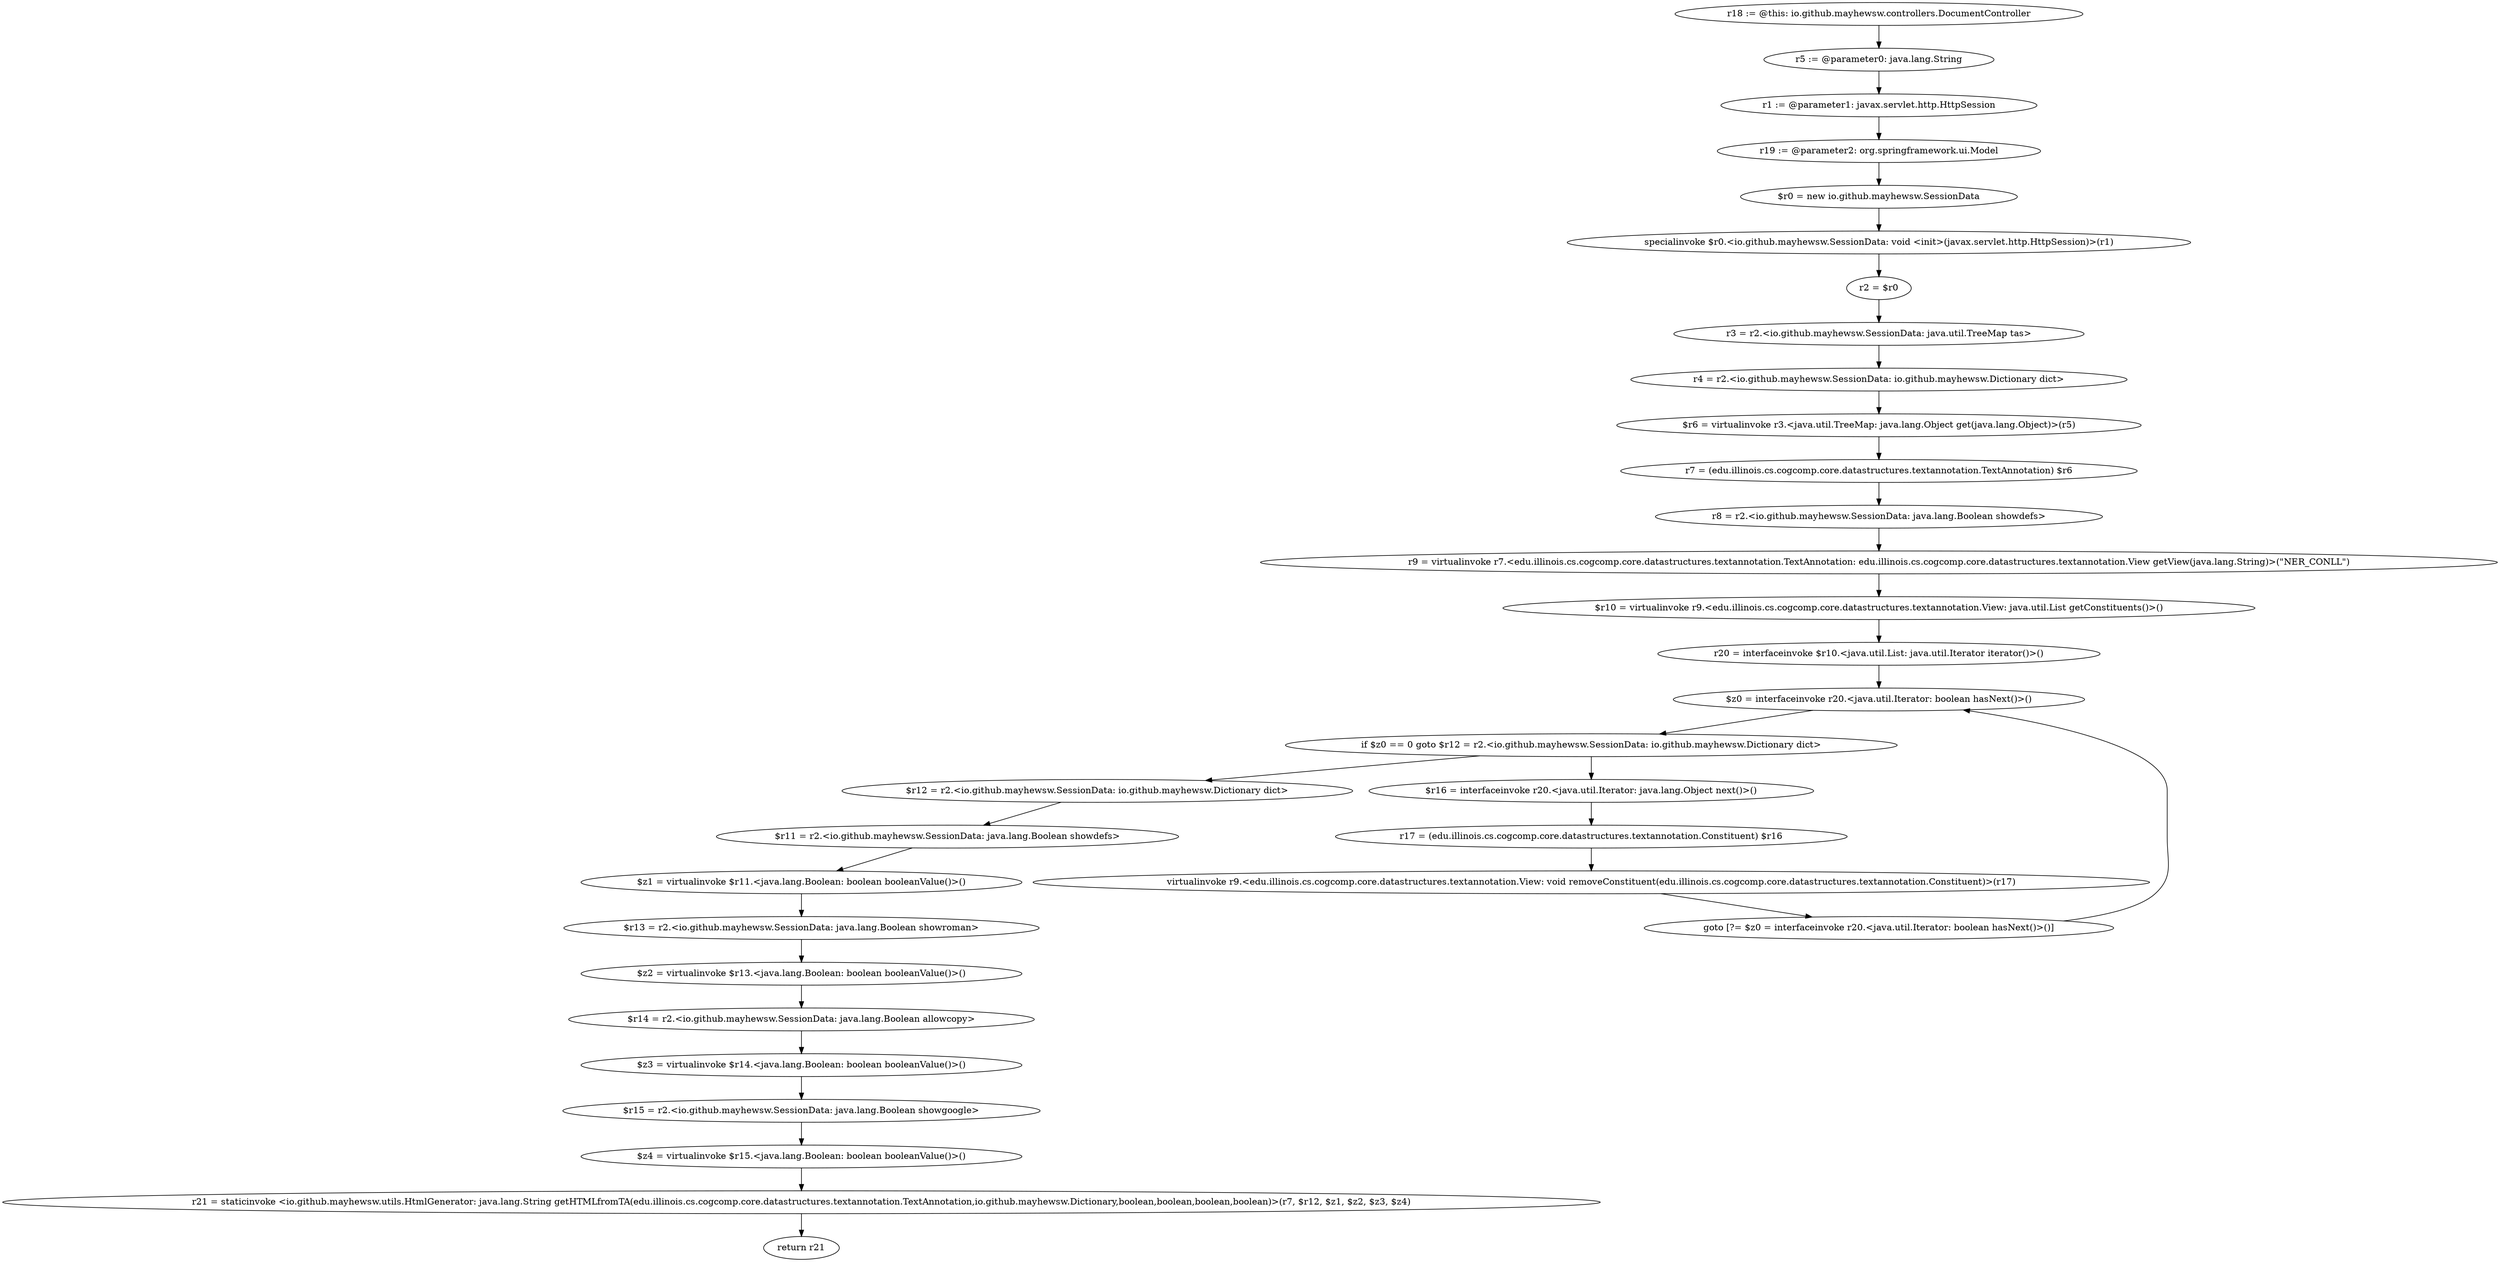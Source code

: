 digraph "unitGraph" {
    "r18 := @this: io.github.mayhewsw.controllers.DocumentController"
    "r5 := @parameter0: java.lang.String"
    "r1 := @parameter1: javax.servlet.http.HttpSession"
    "r19 := @parameter2: org.springframework.ui.Model"
    "$r0 = new io.github.mayhewsw.SessionData"
    "specialinvoke $r0.<io.github.mayhewsw.SessionData: void <init>(javax.servlet.http.HttpSession)>(r1)"
    "r2 = $r0"
    "r3 = r2.<io.github.mayhewsw.SessionData: java.util.TreeMap tas>"
    "r4 = r2.<io.github.mayhewsw.SessionData: io.github.mayhewsw.Dictionary dict>"
    "$r6 = virtualinvoke r3.<java.util.TreeMap: java.lang.Object get(java.lang.Object)>(r5)"
    "r7 = (edu.illinois.cs.cogcomp.core.datastructures.textannotation.TextAnnotation) $r6"
    "r8 = r2.<io.github.mayhewsw.SessionData: java.lang.Boolean showdefs>"
    "r9 = virtualinvoke r7.<edu.illinois.cs.cogcomp.core.datastructures.textannotation.TextAnnotation: edu.illinois.cs.cogcomp.core.datastructures.textannotation.View getView(java.lang.String)>(\"NER_CONLL\")"
    "$r10 = virtualinvoke r9.<edu.illinois.cs.cogcomp.core.datastructures.textannotation.View: java.util.List getConstituents()>()"
    "r20 = interfaceinvoke $r10.<java.util.List: java.util.Iterator iterator()>()"
    "$z0 = interfaceinvoke r20.<java.util.Iterator: boolean hasNext()>()"
    "if $z0 == 0 goto $r12 = r2.<io.github.mayhewsw.SessionData: io.github.mayhewsw.Dictionary dict>"
    "$r16 = interfaceinvoke r20.<java.util.Iterator: java.lang.Object next()>()"
    "r17 = (edu.illinois.cs.cogcomp.core.datastructures.textannotation.Constituent) $r16"
    "virtualinvoke r9.<edu.illinois.cs.cogcomp.core.datastructures.textannotation.View: void removeConstituent(edu.illinois.cs.cogcomp.core.datastructures.textannotation.Constituent)>(r17)"
    "goto [?= $z0 = interfaceinvoke r20.<java.util.Iterator: boolean hasNext()>()]"
    "$r12 = r2.<io.github.mayhewsw.SessionData: io.github.mayhewsw.Dictionary dict>"
    "$r11 = r2.<io.github.mayhewsw.SessionData: java.lang.Boolean showdefs>"
    "$z1 = virtualinvoke $r11.<java.lang.Boolean: boolean booleanValue()>()"
    "$r13 = r2.<io.github.mayhewsw.SessionData: java.lang.Boolean showroman>"
    "$z2 = virtualinvoke $r13.<java.lang.Boolean: boolean booleanValue()>()"
    "$r14 = r2.<io.github.mayhewsw.SessionData: java.lang.Boolean allowcopy>"
    "$z3 = virtualinvoke $r14.<java.lang.Boolean: boolean booleanValue()>()"
    "$r15 = r2.<io.github.mayhewsw.SessionData: java.lang.Boolean showgoogle>"
    "$z4 = virtualinvoke $r15.<java.lang.Boolean: boolean booleanValue()>()"
    "r21 = staticinvoke <io.github.mayhewsw.utils.HtmlGenerator: java.lang.String getHTMLfromTA(edu.illinois.cs.cogcomp.core.datastructures.textannotation.TextAnnotation,io.github.mayhewsw.Dictionary,boolean,boolean,boolean,boolean)>(r7, $r12, $z1, $z2, $z3, $z4)"
    "return r21"
    "r18 := @this: io.github.mayhewsw.controllers.DocumentController"->"r5 := @parameter0: java.lang.String";
    "r5 := @parameter0: java.lang.String"->"r1 := @parameter1: javax.servlet.http.HttpSession";
    "r1 := @parameter1: javax.servlet.http.HttpSession"->"r19 := @parameter2: org.springframework.ui.Model";
    "r19 := @parameter2: org.springframework.ui.Model"->"$r0 = new io.github.mayhewsw.SessionData";
    "$r0 = new io.github.mayhewsw.SessionData"->"specialinvoke $r0.<io.github.mayhewsw.SessionData: void <init>(javax.servlet.http.HttpSession)>(r1)";
    "specialinvoke $r0.<io.github.mayhewsw.SessionData: void <init>(javax.servlet.http.HttpSession)>(r1)"->"r2 = $r0";
    "r2 = $r0"->"r3 = r2.<io.github.mayhewsw.SessionData: java.util.TreeMap tas>";
    "r3 = r2.<io.github.mayhewsw.SessionData: java.util.TreeMap tas>"->"r4 = r2.<io.github.mayhewsw.SessionData: io.github.mayhewsw.Dictionary dict>";
    "r4 = r2.<io.github.mayhewsw.SessionData: io.github.mayhewsw.Dictionary dict>"->"$r6 = virtualinvoke r3.<java.util.TreeMap: java.lang.Object get(java.lang.Object)>(r5)";
    "$r6 = virtualinvoke r3.<java.util.TreeMap: java.lang.Object get(java.lang.Object)>(r5)"->"r7 = (edu.illinois.cs.cogcomp.core.datastructures.textannotation.TextAnnotation) $r6";
    "r7 = (edu.illinois.cs.cogcomp.core.datastructures.textannotation.TextAnnotation) $r6"->"r8 = r2.<io.github.mayhewsw.SessionData: java.lang.Boolean showdefs>";
    "r8 = r2.<io.github.mayhewsw.SessionData: java.lang.Boolean showdefs>"->"r9 = virtualinvoke r7.<edu.illinois.cs.cogcomp.core.datastructures.textannotation.TextAnnotation: edu.illinois.cs.cogcomp.core.datastructures.textannotation.View getView(java.lang.String)>(\"NER_CONLL\")";
    "r9 = virtualinvoke r7.<edu.illinois.cs.cogcomp.core.datastructures.textannotation.TextAnnotation: edu.illinois.cs.cogcomp.core.datastructures.textannotation.View getView(java.lang.String)>(\"NER_CONLL\")"->"$r10 = virtualinvoke r9.<edu.illinois.cs.cogcomp.core.datastructures.textannotation.View: java.util.List getConstituents()>()";
    "$r10 = virtualinvoke r9.<edu.illinois.cs.cogcomp.core.datastructures.textannotation.View: java.util.List getConstituents()>()"->"r20 = interfaceinvoke $r10.<java.util.List: java.util.Iterator iterator()>()";
    "r20 = interfaceinvoke $r10.<java.util.List: java.util.Iterator iterator()>()"->"$z0 = interfaceinvoke r20.<java.util.Iterator: boolean hasNext()>()";
    "$z0 = interfaceinvoke r20.<java.util.Iterator: boolean hasNext()>()"->"if $z0 == 0 goto $r12 = r2.<io.github.mayhewsw.SessionData: io.github.mayhewsw.Dictionary dict>";
    "if $z0 == 0 goto $r12 = r2.<io.github.mayhewsw.SessionData: io.github.mayhewsw.Dictionary dict>"->"$r16 = interfaceinvoke r20.<java.util.Iterator: java.lang.Object next()>()";
    "if $z0 == 0 goto $r12 = r2.<io.github.mayhewsw.SessionData: io.github.mayhewsw.Dictionary dict>"->"$r12 = r2.<io.github.mayhewsw.SessionData: io.github.mayhewsw.Dictionary dict>";
    "$r16 = interfaceinvoke r20.<java.util.Iterator: java.lang.Object next()>()"->"r17 = (edu.illinois.cs.cogcomp.core.datastructures.textannotation.Constituent) $r16";
    "r17 = (edu.illinois.cs.cogcomp.core.datastructures.textannotation.Constituent) $r16"->"virtualinvoke r9.<edu.illinois.cs.cogcomp.core.datastructures.textannotation.View: void removeConstituent(edu.illinois.cs.cogcomp.core.datastructures.textannotation.Constituent)>(r17)";
    "virtualinvoke r9.<edu.illinois.cs.cogcomp.core.datastructures.textannotation.View: void removeConstituent(edu.illinois.cs.cogcomp.core.datastructures.textannotation.Constituent)>(r17)"->"goto [?= $z0 = interfaceinvoke r20.<java.util.Iterator: boolean hasNext()>()]";
    "goto [?= $z0 = interfaceinvoke r20.<java.util.Iterator: boolean hasNext()>()]"->"$z0 = interfaceinvoke r20.<java.util.Iterator: boolean hasNext()>()";
    "$r12 = r2.<io.github.mayhewsw.SessionData: io.github.mayhewsw.Dictionary dict>"->"$r11 = r2.<io.github.mayhewsw.SessionData: java.lang.Boolean showdefs>";
    "$r11 = r2.<io.github.mayhewsw.SessionData: java.lang.Boolean showdefs>"->"$z1 = virtualinvoke $r11.<java.lang.Boolean: boolean booleanValue()>()";
    "$z1 = virtualinvoke $r11.<java.lang.Boolean: boolean booleanValue()>()"->"$r13 = r2.<io.github.mayhewsw.SessionData: java.lang.Boolean showroman>";
    "$r13 = r2.<io.github.mayhewsw.SessionData: java.lang.Boolean showroman>"->"$z2 = virtualinvoke $r13.<java.lang.Boolean: boolean booleanValue()>()";
    "$z2 = virtualinvoke $r13.<java.lang.Boolean: boolean booleanValue()>()"->"$r14 = r2.<io.github.mayhewsw.SessionData: java.lang.Boolean allowcopy>";
    "$r14 = r2.<io.github.mayhewsw.SessionData: java.lang.Boolean allowcopy>"->"$z3 = virtualinvoke $r14.<java.lang.Boolean: boolean booleanValue()>()";
    "$z3 = virtualinvoke $r14.<java.lang.Boolean: boolean booleanValue()>()"->"$r15 = r2.<io.github.mayhewsw.SessionData: java.lang.Boolean showgoogle>";
    "$r15 = r2.<io.github.mayhewsw.SessionData: java.lang.Boolean showgoogle>"->"$z4 = virtualinvoke $r15.<java.lang.Boolean: boolean booleanValue()>()";
    "$z4 = virtualinvoke $r15.<java.lang.Boolean: boolean booleanValue()>()"->"r21 = staticinvoke <io.github.mayhewsw.utils.HtmlGenerator: java.lang.String getHTMLfromTA(edu.illinois.cs.cogcomp.core.datastructures.textannotation.TextAnnotation,io.github.mayhewsw.Dictionary,boolean,boolean,boolean,boolean)>(r7, $r12, $z1, $z2, $z3, $z4)";
    "r21 = staticinvoke <io.github.mayhewsw.utils.HtmlGenerator: java.lang.String getHTMLfromTA(edu.illinois.cs.cogcomp.core.datastructures.textannotation.TextAnnotation,io.github.mayhewsw.Dictionary,boolean,boolean,boolean,boolean)>(r7, $r12, $z1, $z2, $z3, $z4)"->"return r21";
}
